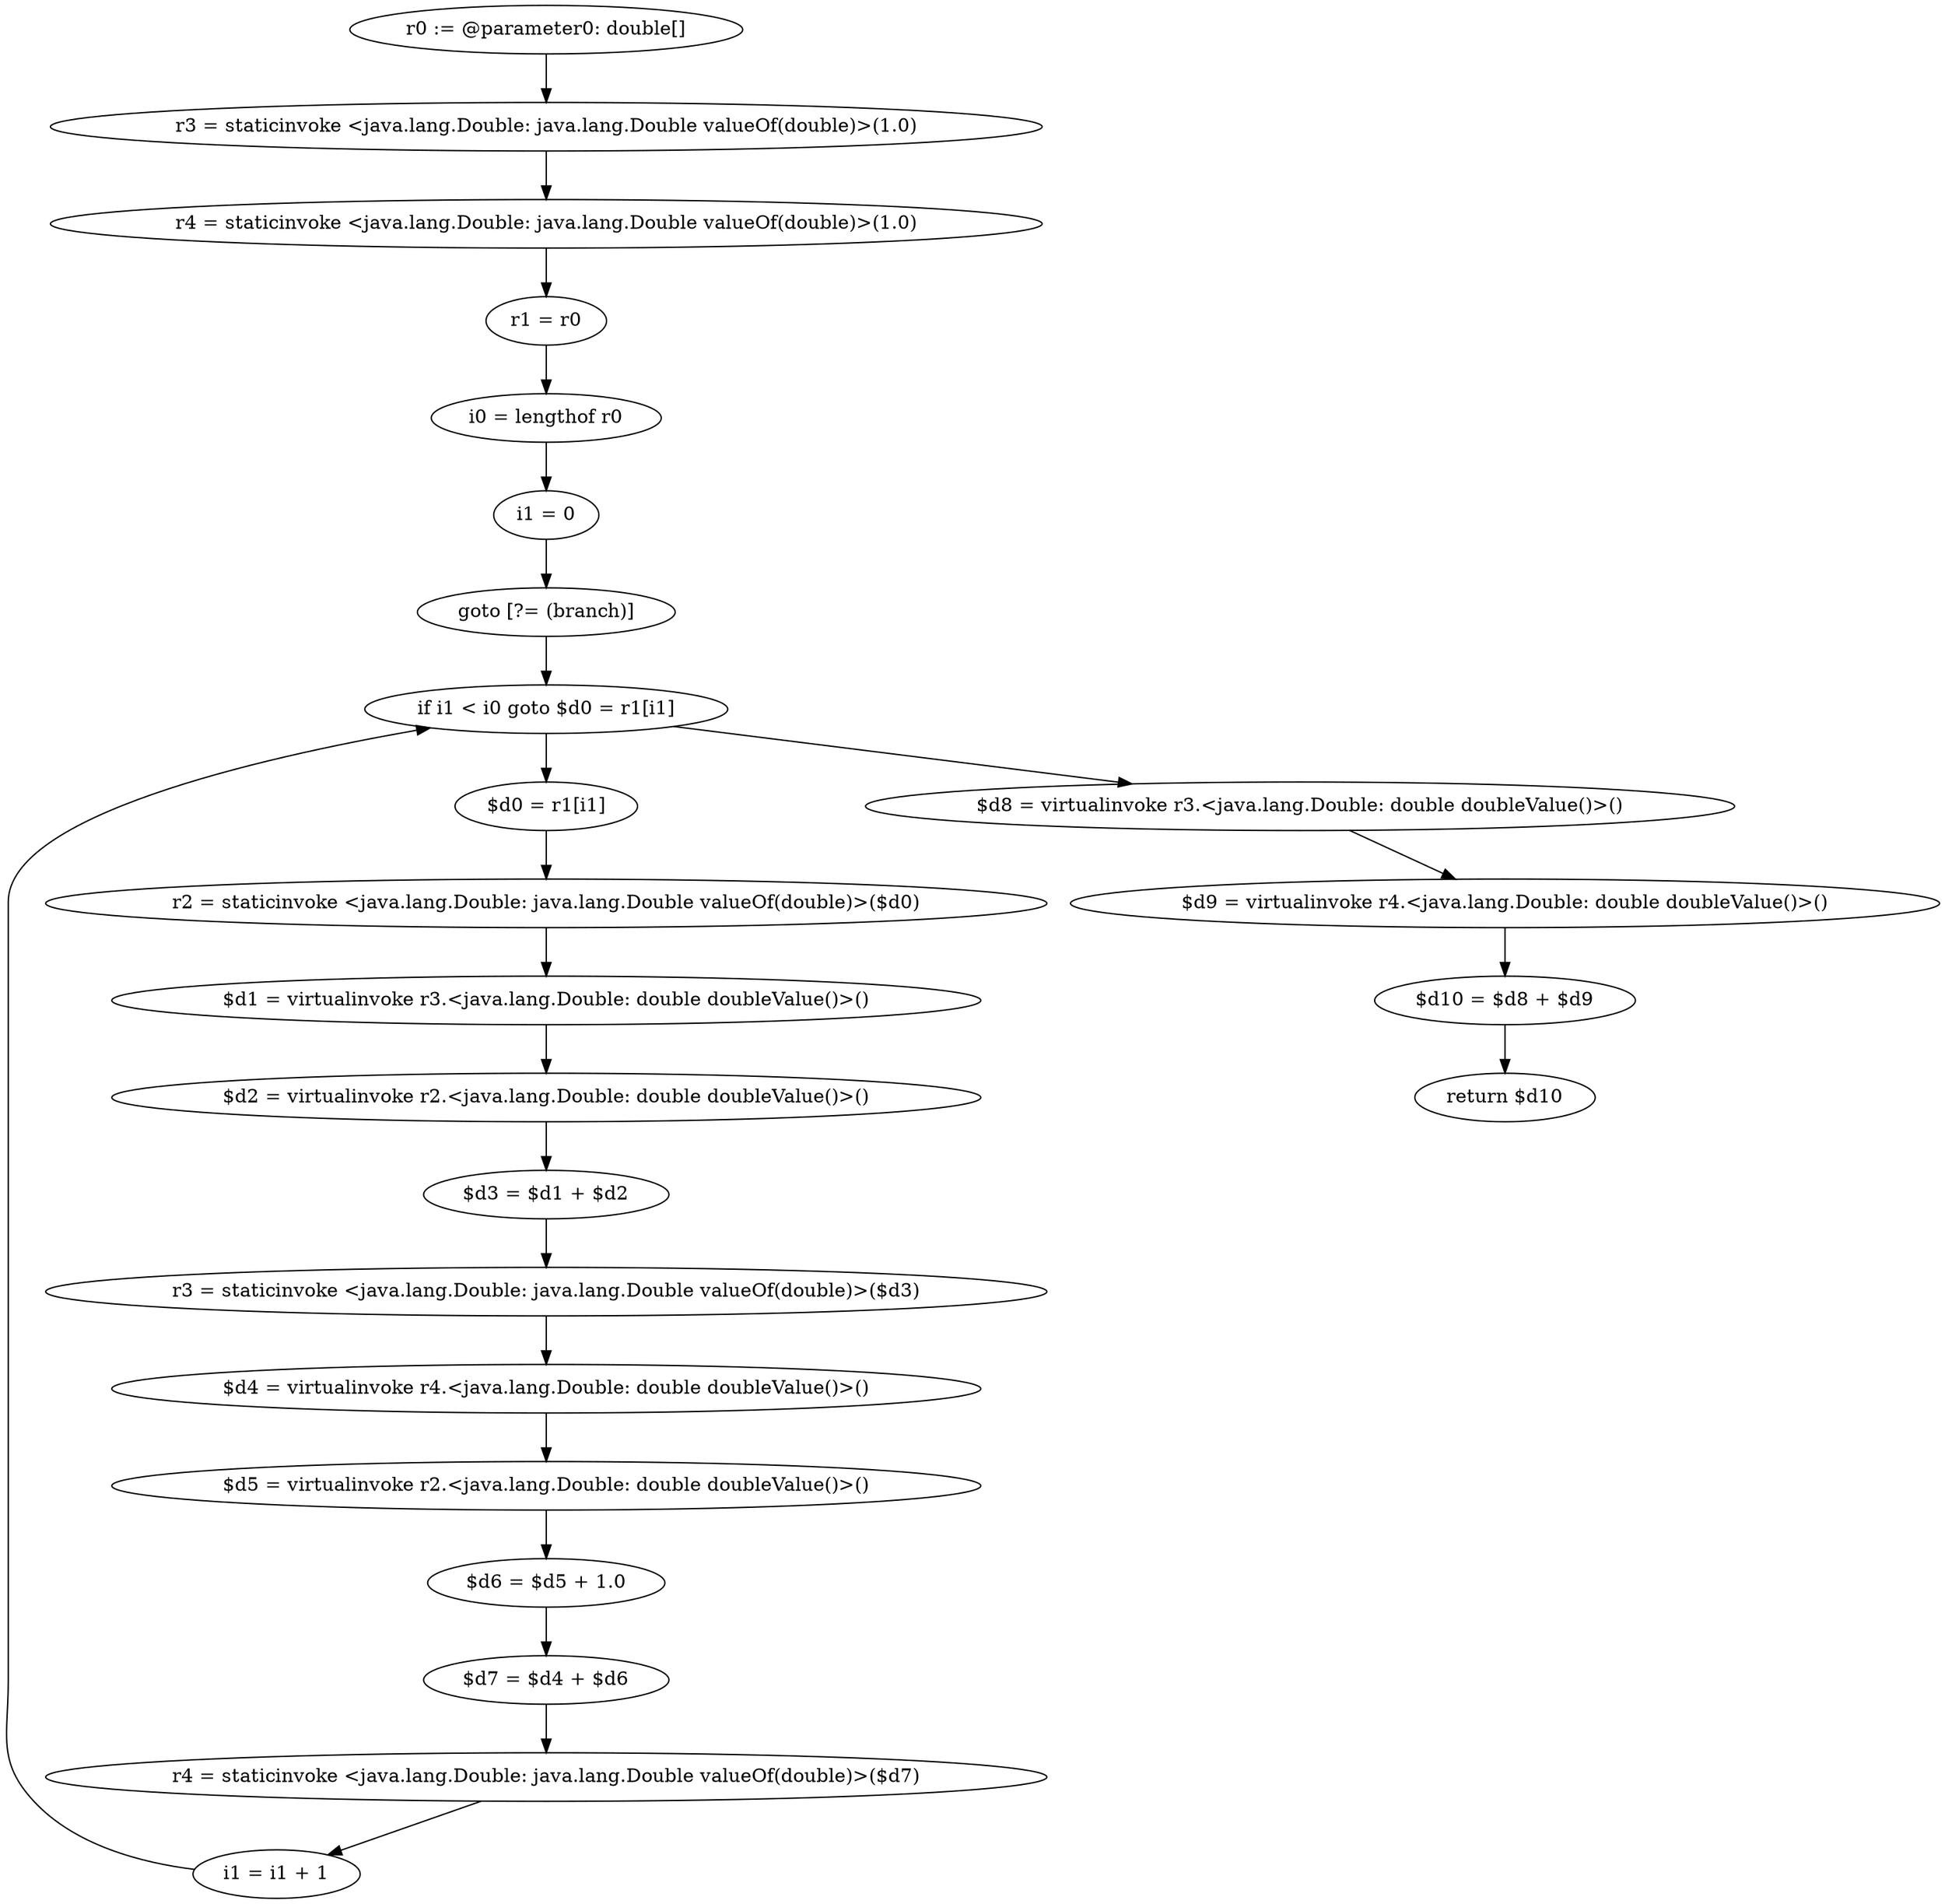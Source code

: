 digraph "unitGraph" {
    "r0 := @parameter0: double[]"
    "r3 = staticinvoke <java.lang.Double: java.lang.Double valueOf(double)>(1.0)"
    "r4 = staticinvoke <java.lang.Double: java.lang.Double valueOf(double)>(1.0)"
    "r1 = r0"
    "i0 = lengthof r0"
    "i1 = 0"
    "goto [?= (branch)]"
    "$d0 = r1[i1]"
    "r2 = staticinvoke <java.lang.Double: java.lang.Double valueOf(double)>($d0)"
    "$d1 = virtualinvoke r3.<java.lang.Double: double doubleValue()>()"
    "$d2 = virtualinvoke r2.<java.lang.Double: double doubleValue()>()"
    "$d3 = $d1 + $d2"
    "r3 = staticinvoke <java.lang.Double: java.lang.Double valueOf(double)>($d3)"
    "$d4 = virtualinvoke r4.<java.lang.Double: double doubleValue()>()"
    "$d5 = virtualinvoke r2.<java.lang.Double: double doubleValue()>()"
    "$d6 = $d5 + 1.0"
    "$d7 = $d4 + $d6"
    "r4 = staticinvoke <java.lang.Double: java.lang.Double valueOf(double)>($d7)"
    "i1 = i1 + 1"
    "if i1 < i0 goto $d0 = r1[i1]"
    "$d8 = virtualinvoke r3.<java.lang.Double: double doubleValue()>()"
    "$d9 = virtualinvoke r4.<java.lang.Double: double doubleValue()>()"
    "$d10 = $d8 + $d9"
    "return $d10"
    "r0 := @parameter0: double[]"->"r3 = staticinvoke <java.lang.Double: java.lang.Double valueOf(double)>(1.0)";
    "r3 = staticinvoke <java.lang.Double: java.lang.Double valueOf(double)>(1.0)"->"r4 = staticinvoke <java.lang.Double: java.lang.Double valueOf(double)>(1.0)";
    "r4 = staticinvoke <java.lang.Double: java.lang.Double valueOf(double)>(1.0)"->"r1 = r0";
    "r1 = r0"->"i0 = lengthof r0";
    "i0 = lengthof r0"->"i1 = 0";
    "i1 = 0"->"goto [?= (branch)]";
    "goto [?= (branch)]"->"if i1 < i0 goto $d0 = r1[i1]";
    "$d0 = r1[i1]"->"r2 = staticinvoke <java.lang.Double: java.lang.Double valueOf(double)>($d0)";
    "r2 = staticinvoke <java.lang.Double: java.lang.Double valueOf(double)>($d0)"->"$d1 = virtualinvoke r3.<java.lang.Double: double doubleValue()>()";
    "$d1 = virtualinvoke r3.<java.lang.Double: double doubleValue()>()"->"$d2 = virtualinvoke r2.<java.lang.Double: double doubleValue()>()";
    "$d2 = virtualinvoke r2.<java.lang.Double: double doubleValue()>()"->"$d3 = $d1 + $d2";
    "$d3 = $d1 + $d2"->"r3 = staticinvoke <java.lang.Double: java.lang.Double valueOf(double)>($d3)";
    "r3 = staticinvoke <java.lang.Double: java.lang.Double valueOf(double)>($d3)"->"$d4 = virtualinvoke r4.<java.lang.Double: double doubleValue()>()";
    "$d4 = virtualinvoke r4.<java.lang.Double: double doubleValue()>()"->"$d5 = virtualinvoke r2.<java.lang.Double: double doubleValue()>()";
    "$d5 = virtualinvoke r2.<java.lang.Double: double doubleValue()>()"->"$d6 = $d5 + 1.0";
    "$d6 = $d5 + 1.0"->"$d7 = $d4 + $d6";
    "$d7 = $d4 + $d6"->"r4 = staticinvoke <java.lang.Double: java.lang.Double valueOf(double)>($d7)";
    "r4 = staticinvoke <java.lang.Double: java.lang.Double valueOf(double)>($d7)"->"i1 = i1 + 1";
    "i1 = i1 + 1"->"if i1 < i0 goto $d0 = r1[i1]";
    "if i1 < i0 goto $d0 = r1[i1]"->"$d8 = virtualinvoke r3.<java.lang.Double: double doubleValue()>()";
    "if i1 < i0 goto $d0 = r1[i1]"->"$d0 = r1[i1]";
    "$d8 = virtualinvoke r3.<java.lang.Double: double doubleValue()>()"->"$d9 = virtualinvoke r4.<java.lang.Double: double doubleValue()>()";
    "$d9 = virtualinvoke r4.<java.lang.Double: double doubleValue()>()"->"$d10 = $d8 + $d9";
    "$d10 = $d8 + $d9"->"return $d10";
}
